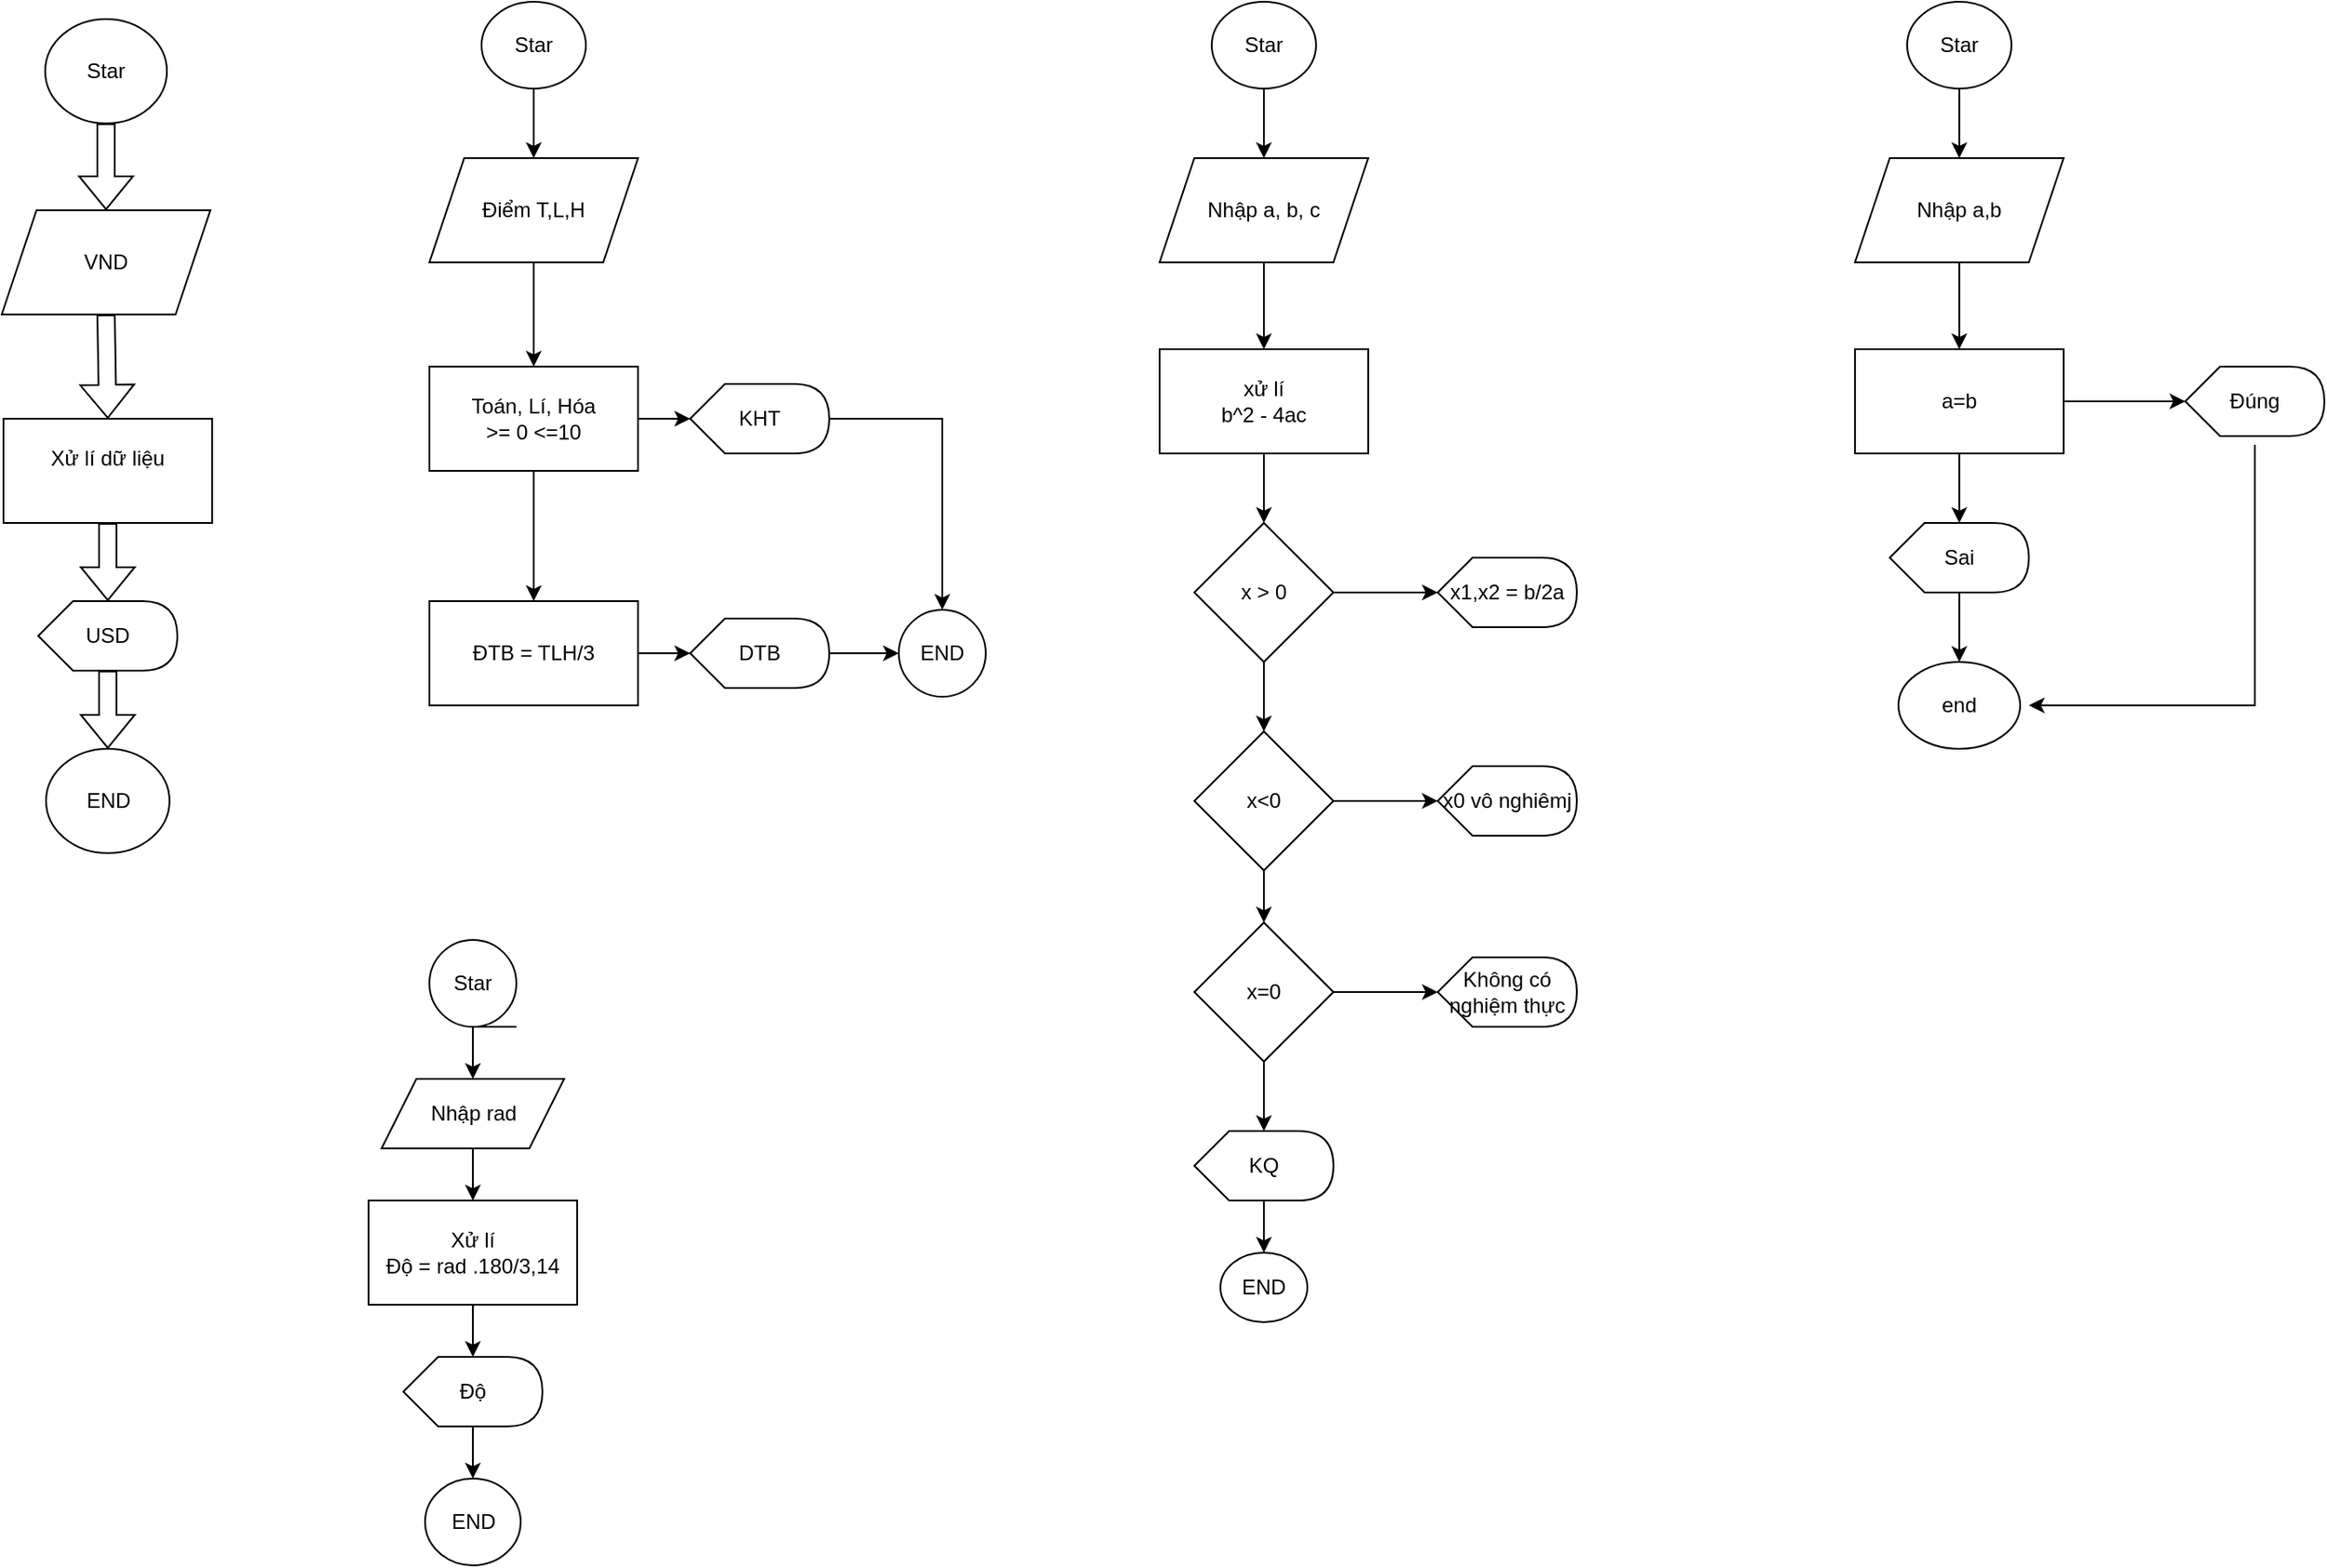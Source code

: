 <mxfile version="24.3.1" type="github">
  <diagram name="Trang-1" id="XFKa_52gvuwrzEPOnGd1">
    <mxGraphModel dx="1134" dy="647" grid="1" gridSize="10" guides="1" tooltips="1" connect="1" arrows="1" fold="1" page="1" pageScale="1" pageWidth="827" pageHeight="1169" math="0" shadow="0">
      <root>
        <mxCell id="0" />
        <mxCell id="1" parent="0" />
        <mxCell id="yzttQER9NTUDGue-5IoW-1" value="Star" style="ellipse;whiteSpace=wrap;html=1;" vertex="1" parent="1">
          <mxGeometry x="319" y="250" width="70" height="60" as="geometry" />
        </mxCell>
        <mxCell id="yzttQER9NTUDGue-5IoW-2" value="VND" style="shape=parallelogram;perimeter=parallelogramPerimeter;whiteSpace=wrap;html=1;fixedSize=1;" vertex="1" parent="1">
          <mxGeometry x="294" y="360" width="120" height="60" as="geometry" />
        </mxCell>
        <mxCell id="yzttQER9NTUDGue-5IoW-4" value="" style="shape=flexArrow;endArrow=classic;html=1;rounded=0;entryX=0.5;entryY=0;entryDx=0;entryDy=0;" edge="1" parent="1" target="yzttQER9NTUDGue-5IoW-2">
          <mxGeometry width="50" height="50" relative="1" as="geometry">
            <mxPoint x="354" y="310" as="sourcePoint" />
            <mxPoint x="460" y="250" as="targetPoint" />
            <Array as="points" />
          </mxGeometry>
        </mxCell>
        <mxCell id="yzttQER9NTUDGue-5IoW-6" value="&lt;div&gt;Xử lí dữ liệu &lt;br&gt;&lt;/div&gt;&lt;div&gt;&lt;br&gt;&lt;/div&gt;" style="rounded=0;whiteSpace=wrap;html=1;" vertex="1" parent="1">
          <mxGeometry x="295" y="480" width="120" height="60" as="geometry" />
        </mxCell>
        <mxCell id="yzttQER9NTUDGue-5IoW-7" value="" style="shape=flexArrow;endArrow=classic;html=1;rounded=0;entryX=0.5;entryY=0;entryDx=0;entryDy=0;exitX=0.5;exitY=1;exitDx=0;exitDy=0;" edge="1" parent="1" source="yzttQER9NTUDGue-5IoW-2" target="yzttQER9NTUDGue-5IoW-6">
          <mxGeometry width="50" height="50" relative="1" as="geometry">
            <mxPoint x="350" y="430" as="sourcePoint" />
            <mxPoint x="450" y="390" as="targetPoint" />
          </mxGeometry>
        </mxCell>
        <mxCell id="yzttQER9NTUDGue-5IoW-11" value="USD" style="shape=display;whiteSpace=wrap;html=1;" vertex="1" parent="1">
          <mxGeometry x="315" y="585" width="80" height="40" as="geometry" />
        </mxCell>
        <mxCell id="yzttQER9NTUDGue-5IoW-12" value="" style="shape=flexArrow;endArrow=classic;html=1;rounded=0;exitX=0.5;exitY=1;exitDx=0;exitDy=0;" edge="1" parent="1" source="yzttQER9NTUDGue-5IoW-6" target="yzttQER9NTUDGue-5IoW-11">
          <mxGeometry width="50" height="50" relative="1" as="geometry">
            <mxPoint x="400" y="440" as="sourcePoint" />
            <mxPoint x="450" y="390" as="targetPoint" />
          </mxGeometry>
        </mxCell>
        <mxCell id="yzttQER9NTUDGue-5IoW-14" value="END" style="ellipse;whiteSpace=wrap;html=1;" vertex="1" parent="1">
          <mxGeometry x="319.5" y="670" width="71" height="60" as="geometry" />
        </mxCell>
        <mxCell id="yzttQER9NTUDGue-5IoW-16" value="" style="shape=flexArrow;endArrow=classic;html=1;rounded=0;exitX=0;exitY=0;exitDx=40;exitDy=40;exitPerimeter=0;entryX=0.5;entryY=0;entryDx=0;entryDy=0;" edge="1" parent="1" source="yzttQER9NTUDGue-5IoW-11" target="yzttQER9NTUDGue-5IoW-14">
          <mxGeometry width="50" height="50" relative="1" as="geometry">
            <mxPoint x="360" y="550" as="sourcePoint" />
            <mxPoint x="410" y="500" as="targetPoint" />
          </mxGeometry>
        </mxCell>
        <mxCell id="yzttQER9NTUDGue-5IoW-19" value="" style="edgeStyle=orthogonalEdgeStyle;rounded=0;orthogonalLoop=1;jettySize=auto;html=1;" edge="1" parent="1" source="yzttQER9NTUDGue-5IoW-17" target="yzttQER9NTUDGue-5IoW-18">
          <mxGeometry relative="1" as="geometry" />
        </mxCell>
        <mxCell id="yzttQER9NTUDGue-5IoW-17" value="Star" style="ellipse;whiteSpace=wrap;html=1;" vertex="1" parent="1">
          <mxGeometry x="570" y="240" width="60" height="50" as="geometry" />
        </mxCell>
        <mxCell id="yzttQER9NTUDGue-5IoW-21" value="" style="edgeStyle=orthogonalEdgeStyle;rounded=0;orthogonalLoop=1;jettySize=auto;html=1;" edge="1" parent="1" source="yzttQER9NTUDGue-5IoW-18" target="yzttQER9NTUDGue-5IoW-20">
          <mxGeometry relative="1" as="geometry" />
        </mxCell>
        <mxCell id="yzttQER9NTUDGue-5IoW-18" value="Điểm T,L,H" style="shape=parallelogram;perimeter=parallelogramPerimeter;whiteSpace=wrap;html=1;fixedSize=1;" vertex="1" parent="1">
          <mxGeometry x="540" y="330" width="120" height="60" as="geometry" />
        </mxCell>
        <mxCell id="yzttQER9NTUDGue-5IoW-24" value="" style="edgeStyle=orthogonalEdgeStyle;rounded=0;orthogonalLoop=1;jettySize=auto;html=1;" edge="1" parent="1" source="yzttQER9NTUDGue-5IoW-20" target="yzttQER9NTUDGue-5IoW-22">
          <mxGeometry relative="1" as="geometry" />
        </mxCell>
        <mxCell id="yzttQER9NTUDGue-5IoW-26" value="" style="edgeStyle=orthogonalEdgeStyle;rounded=0;orthogonalLoop=1;jettySize=auto;html=1;" edge="1" parent="1" source="yzttQER9NTUDGue-5IoW-20" target="yzttQER9NTUDGue-5IoW-25">
          <mxGeometry relative="1" as="geometry" />
        </mxCell>
        <mxCell id="yzttQER9NTUDGue-5IoW-20" value="&lt;div&gt;Toán, Lí, Hóa&lt;/div&gt;&lt;div&gt;&amp;gt;= 0 &amp;lt;=10&lt;br&gt;&lt;/div&gt;" style="whiteSpace=wrap;html=1;" vertex="1" parent="1">
          <mxGeometry x="540" y="450" width="120" height="60" as="geometry" />
        </mxCell>
        <mxCell id="yzttQER9NTUDGue-5IoW-33" value="" style="edgeStyle=orthogonalEdgeStyle;rounded=0;orthogonalLoop=1;jettySize=auto;html=1;entryX=0.5;entryY=0;entryDx=0;entryDy=0;" edge="1" parent="1" source="yzttQER9NTUDGue-5IoW-22" target="yzttQER9NTUDGue-5IoW-29">
          <mxGeometry relative="1" as="geometry">
            <mxPoint x="800" y="480" as="targetPoint" />
          </mxGeometry>
        </mxCell>
        <mxCell id="yzttQER9NTUDGue-5IoW-22" value="KHT" style="shape=display;whiteSpace=wrap;html=1;" vertex="1" parent="1">
          <mxGeometry x="690" y="460" width="80" height="40" as="geometry" />
        </mxCell>
        <mxCell id="yzttQER9NTUDGue-5IoW-28" value="" style="edgeStyle=orthogonalEdgeStyle;rounded=0;orthogonalLoop=1;jettySize=auto;html=1;" edge="1" parent="1" source="yzttQER9NTUDGue-5IoW-25" target="yzttQER9NTUDGue-5IoW-27">
          <mxGeometry relative="1" as="geometry" />
        </mxCell>
        <mxCell id="yzttQER9NTUDGue-5IoW-25" value="&lt;div&gt;ĐTB = TLH/3&lt;/div&gt;" style="whiteSpace=wrap;html=1;" vertex="1" parent="1">
          <mxGeometry x="540" y="585" width="120" height="60" as="geometry" />
        </mxCell>
        <mxCell id="yzttQER9NTUDGue-5IoW-30" value="" style="edgeStyle=orthogonalEdgeStyle;rounded=0;orthogonalLoop=1;jettySize=auto;html=1;" edge="1" parent="1" source="yzttQER9NTUDGue-5IoW-27" target="yzttQER9NTUDGue-5IoW-29">
          <mxGeometry relative="1" as="geometry" />
        </mxCell>
        <mxCell id="yzttQER9NTUDGue-5IoW-27" value="DTB" style="shape=display;whiteSpace=wrap;html=1;" vertex="1" parent="1">
          <mxGeometry x="690" y="595" width="80" height="40" as="geometry" />
        </mxCell>
        <mxCell id="yzttQER9NTUDGue-5IoW-29" value="END" style="ellipse;whiteSpace=wrap;html=1;" vertex="1" parent="1">
          <mxGeometry x="810" y="590" width="50" height="50" as="geometry" />
        </mxCell>
        <mxCell id="yzttQER9NTUDGue-5IoW-36" value="" style="edgeStyle=orthogonalEdgeStyle;rounded=0;orthogonalLoop=1;jettySize=auto;html=1;" edge="1" parent="1" source="yzttQER9NTUDGue-5IoW-34" target="yzttQER9NTUDGue-5IoW-35">
          <mxGeometry relative="1" as="geometry" />
        </mxCell>
        <mxCell id="yzttQER9NTUDGue-5IoW-34" value="Star" style="ellipse;whiteSpace=wrap;html=1;" vertex="1" parent="1">
          <mxGeometry x="990" y="240" width="60" height="50" as="geometry" />
        </mxCell>
        <mxCell id="yzttQER9NTUDGue-5IoW-40" value="" style="edgeStyle=orthogonalEdgeStyle;rounded=0;orthogonalLoop=1;jettySize=auto;html=1;" edge="1" parent="1" source="yzttQER9NTUDGue-5IoW-35" target="yzttQER9NTUDGue-5IoW-39">
          <mxGeometry relative="1" as="geometry" />
        </mxCell>
        <mxCell id="yzttQER9NTUDGue-5IoW-35" value="Nhập a, b, c" style="shape=parallelogram;perimeter=parallelogramPerimeter;whiteSpace=wrap;html=1;fixedSize=1;" vertex="1" parent="1">
          <mxGeometry x="960" y="330" width="120" height="60" as="geometry" />
        </mxCell>
        <mxCell id="yzttQER9NTUDGue-5IoW-42" value="" style="edgeStyle=orthogonalEdgeStyle;rounded=0;orthogonalLoop=1;jettySize=auto;html=1;" edge="1" parent="1" source="yzttQER9NTUDGue-5IoW-39" target="yzttQER9NTUDGue-5IoW-41">
          <mxGeometry relative="1" as="geometry" />
        </mxCell>
        <mxCell id="yzttQER9NTUDGue-5IoW-39" value="&lt;div&gt;xử lí&lt;/div&gt;&lt;div&gt;b^2 - 4ac&lt;br&gt;&lt;/div&gt;" style="whiteSpace=wrap;html=1;" vertex="1" parent="1">
          <mxGeometry x="960" y="440" width="120" height="60" as="geometry" />
        </mxCell>
        <mxCell id="yzttQER9NTUDGue-5IoW-44" value="" style="edgeStyle=orthogonalEdgeStyle;rounded=0;orthogonalLoop=1;jettySize=auto;html=1;" edge="1" parent="1" source="yzttQER9NTUDGue-5IoW-41" target="yzttQER9NTUDGue-5IoW-43">
          <mxGeometry relative="1" as="geometry" />
        </mxCell>
        <mxCell id="yzttQER9NTUDGue-5IoW-46" value="" style="edgeStyle=orthogonalEdgeStyle;rounded=0;orthogonalLoop=1;jettySize=auto;html=1;" edge="1" parent="1" source="yzttQER9NTUDGue-5IoW-41" target="yzttQER9NTUDGue-5IoW-45">
          <mxGeometry relative="1" as="geometry" />
        </mxCell>
        <mxCell id="yzttQER9NTUDGue-5IoW-41" value="x &amp;gt; 0" style="rhombus;whiteSpace=wrap;html=1;" vertex="1" parent="1">
          <mxGeometry x="980" y="540" width="80" height="80" as="geometry" />
        </mxCell>
        <mxCell id="yzttQER9NTUDGue-5IoW-43" value="x1,x2 = b/2a" style="shape=display;whiteSpace=wrap;html=1;" vertex="1" parent="1">
          <mxGeometry x="1120" y="560" width="80" height="40" as="geometry" />
        </mxCell>
        <mxCell id="yzttQER9NTUDGue-5IoW-48" value="" style="edgeStyle=orthogonalEdgeStyle;rounded=0;orthogonalLoop=1;jettySize=auto;html=1;" edge="1" parent="1" source="yzttQER9NTUDGue-5IoW-45" target="yzttQER9NTUDGue-5IoW-47">
          <mxGeometry relative="1" as="geometry" />
        </mxCell>
        <mxCell id="yzttQER9NTUDGue-5IoW-50" value="" style="edgeStyle=orthogonalEdgeStyle;rounded=0;orthogonalLoop=1;jettySize=auto;html=1;" edge="1" parent="1" source="yzttQER9NTUDGue-5IoW-45" target="yzttQER9NTUDGue-5IoW-49">
          <mxGeometry relative="1" as="geometry" />
        </mxCell>
        <mxCell id="yzttQER9NTUDGue-5IoW-45" value="x&amp;lt;0" style="rhombus;whiteSpace=wrap;html=1;" vertex="1" parent="1">
          <mxGeometry x="980" y="660" width="80" height="80" as="geometry" />
        </mxCell>
        <mxCell id="yzttQER9NTUDGue-5IoW-47" value="x0 vô nghiêmj" style="shape=display;whiteSpace=wrap;html=1;" vertex="1" parent="1">
          <mxGeometry x="1120" y="680" width="80" height="40" as="geometry" />
        </mxCell>
        <mxCell id="yzttQER9NTUDGue-5IoW-52" value="" style="edgeStyle=orthogonalEdgeStyle;rounded=0;orthogonalLoop=1;jettySize=auto;html=1;" edge="1" parent="1" source="yzttQER9NTUDGue-5IoW-49" target="yzttQER9NTUDGue-5IoW-51">
          <mxGeometry relative="1" as="geometry" />
        </mxCell>
        <mxCell id="yzttQER9NTUDGue-5IoW-54" value="" style="edgeStyle=orthogonalEdgeStyle;rounded=0;orthogonalLoop=1;jettySize=auto;html=1;" edge="1" parent="1" source="yzttQER9NTUDGue-5IoW-49" target="yzttQER9NTUDGue-5IoW-53">
          <mxGeometry relative="1" as="geometry" />
        </mxCell>
        <mxCell id="yzttQER9NTUDGue-5IoW-49" value="x=0" style="rhombus;whiteSpace=wrap;html=1;" vertex="1" parent="1">
          <mxGeometry x="980" y="770" width="80" height="80" as="geometry" />
        </mxCell>
        <mxCell id="yzttQER9NTUDGue-5IoW-51" value="Không có nghiệm thực" style="shape=display;whiteSpace=wrap;html=1;" vertex="1" parent="1">
          <mxGeometry x="1120" y="790" width="80" height="40" as="geometry" />
        </mxCell>
        <mxCell id="yzttQER9NTUDGue-5IoW-56" value="" style="edgeStyle=orthogonalEdgeStyle;rounded=0;orthogonalLoop=1;jettySize=auto;html=1;" edge="1" parent="1" source="yzttQER9NTUDGue-5IoW-53" target="yzttQER9NTUDGue-5IoW-55">
          <mxGeometry relative="1" as="geometry" />
        </mxCell>
        <mxCell id="yzttQER9NTUDGue-5IoW-53" value="KQ" style="shape=display;whiteSpace=wrap;html=1;" vertex="1" parent="1">
          <mxGeometry x="980" y="890" width="80" height="40" as="geometry" />
        </mxCell>
        <mxCell id="yzttQER9NTUDGue-5IoW-55" value="END" style="ellipse;whiteSpace=wrap;html=1;" vertex="1" parent="1">
          <mxGeometry x="995" y="960" width="50" height="40" as="geometry" />
        </mxCell>
        <mxCell id="yzttQER9NTUDGue-5IoW-59" value="" style="edgeStyle=orthogonalEdgeStyle;rounded=0;orthogonalLoop=1;jettySize=auto;html=1;" edge="1" parent="1" source="yzttQER9NTUDGue-5IoW-57" target="yzttQER9NTUDGue-5IoW-58">
          <mxGeometry relative="1" as="geometry" />
        </mxCell>
        <mxCell id="yzttQER9NTUDGue-5IoW-57" value="Star" style="shape=tapeData;whiteSpace=wrap;html=1;perimeter=ellipsePerimeter;" vertex="1" parent="1">
          <mxGeometry x="540" y="780" width="50" height="50" as="geometry" />
        </mxCell>
        <mxCell id="yzttQER9NTUDGue-5IoW-61" value="" style="edgeStyle=orthogonalEdgeStyle;rounded=0;orthogonalLoop=1;jettySize=auto;html=1;" edge="1" parent="1" source="yzttQER9NTUDGue-5IoW-58" target="yzttQER9NTUDGue-5IoW-60">
          <mxGeometry relative="1" as="geometry" />
        </mxCell>
        <mxCell id="yzttQER9NTUDGue-5IoW-58" value="Nhập rad" style="shape=parallelogram;perimeter=parallelogramPerimeter;whiteSpace=wrap;html=1;fixedSize=1;" vertex="1" parent="1">
          <mxGeometry x="512.5" y="860" width="105" height="40" as="geometry" />
        </mxCell>
        <mxCell id="yzttQER9NTUDGue-5IoW-63" value="" style="edgeStyle=orthogonalEdgeStyle;rounded=0;orthogonalLoop=1;jettySize=auto;html=1;" edge="1" parent="1" source="yzttQER9NTUDGue-5IoW-60" target="yzttQER9NTUDGue-5IoW-62">
          <mxGeometry relative="1" as="geometry" />
        </mxCell>
        <mxCell id="yzttQER9NTUDGue-5IoW-60" value="&lt;div&gt;Xử lí&lt;/div&gt;&lt;div&gt;Độ = rad .180/3,14&lt;br&gt;&lt;/div&gt;" style="whiteSpace=wrap;html=1;" vertex="1" parent="1">
          <mxGeometry x="505" y="930" width="120" height="60" as="geometry" />
        </mxCell>
        <mxCell id="yzttQER9NTUDGue-5IoW-65" value="" style="edgeStyle=orthogonalEdgeStyle;rounded=0;orthogonalLoop=1;jettySize=auto;html=1;" edge="1" parent="1" source="yzttQER9NTUDGue-5IoW-62" target="yzttQER9NTUDGue-5IoW-64">
          <mxGeometry relative="1" as="geometry" />
        </mxCell>
        <mxCell id="yzttQER9NTUDGue-5IoW-62" value="Độ" style="shape=display;whiteSpace=wrap;html=1;" vertex="1" parent="1">
          <mxGeometry x="525" y="1020" width="80" height="40" as="geometry" />
        </mxCell>
        <mxCell id="yzttQER9NTUDGue-5IoW-64" value="END" style="ellipse;whiteSpace=wrap;html=1;" vertex="1" parent="1">
          <mxGeometry x="537.5" y="1090" width="55" height="50" as="geometry" />
        </mxCell>
        <mxCell id="yzttQER9NTUDGue-5IoW-71" value="" style="edgeStyle=orthogonalEdgeStyle;rounded=0;orthogonalLoop=1;jettySize=auto;html=1;" edge="1" parent="1" source="yzttQER9NTUDGue-5IoW-66" target="yzttQER9NTUDGue-5IoW-70">
          <mxGeometry relative="1" as="geometry" />
        </mxCell>
        <mxCell id="yzttQER9NTUDGue-5IoW-66" value="Star" style="ellipse;whiteSpace=wrap;html=1;" vertex="1" parent="1">
          <mxGeometry x="1390" y="240" width="60" height="50" as="geometry" />
        </mxCell>
        <mxCell id="yzttQER9NTUDGue-5IoW-75" value="" style="edgeStyle=orthogonalEdgeStyle;rounded=0;orthogonalLoop=1;jettySize=auto;html=1;" edge="1" parent="1" source="yzttQER9NTUDGue-5IoW-70" target="yzttQER9NTUDGue-5IoW-74">
          <mxGeometry relative="1" as="geometry" />
        </mxCell>
        <mxCell id="yzttQER9NTUDGue-5IoW-70" value="Nhập a,b" style="shape=parallelogram;perimeter=parallelogramPerimeter;whiteSpace=wrap;html=1;fixedSize=1;" vertex="1" parent="1">
          <mxGeometry x="1360" y="330" width="120" height="60" as="geometry" />
        </mxCell>
        <mxCell id="yzttQER9NTUDGue-5IoW-81" value="" style="edgeStyle=orthogonalEdgeStyle;rounded=0;orthogonalLoop=1;jettySize=auto;html=1;" edge="1" parent="1" source="yzttQER9NTUDGue-5IoW-74" target="yzttQER9NTUDGue-5IoW-80">
          <mxGeometry relative="1" as="geometry" />
        </mxCell>
        <mxCell id="yzttQER9NTUDGue-5IoW-82" value="" style="edgeStyle=orthogonalEdgeStyle;rounded=0;orthogonalLoop=1;jettySize=auto;html=1;" edge="1" parent="1" source="yzttQER9NTUDGue-5IoW-74" target="yzttQER9NTUDGue-5IoW-78">
          <mxGeometry relative="1" as="geometry" />
        </mxCell>
        <mxCell id="yzttQER9NTUDGue-5IoW-74" value="a=b" style="whiteSpace=wrap;html=1;" vertex="1" parent="1">
          <mxGeometry x="1360" y="440" width="120" height="60" as="geometry" />
        </mxCell>
        <mxCell id="yzttQER9NTUDGue-5IoW-84" value="" style="edgeStyle=orthogonalEdgeStyle;rounded=0;orthogonalLoop=1;jettySize=auto;html=1;" edge="1" parent="1" source="yzttQER9NTUDGue-5IoW-78" target="yzttQER9NTUDGue-5IoW-83">
          <mxGeometry relative="1" as="geometry" />
        </mxCell>
        <mxCell id="yzttQER9NTUDGue-5IoW-78" value="Sai" style="shape=display;whiteSpace=wrap;html=1;" vertex="1" parent="1">
          <mxGeometry x="1380" y="540" width="80" height="40" as="geometry" />
        </mxCell>
        <mxCell id="yzttQER9NTUDGue-5IoW-85" style="edgeStyle=orthogonalEdgeStyle;rounded=0;orthogonalLoop=1;jettySize=auto;html=1;" edge="1" parent="1">
          <mxGeometry relative="1" as="geometry">
            <mxPoint x="1590" y="495" as="sourcePoint" />
            <mxPoint x="1460" y="645" as="targetPoint" />
            <Array as="points">
              <mxPoint x="1590" y="645" />
            </Array>
          </mxGeometry>
        </mxCell>
        <mxCell id="yzttQER9NTUDGue-5IoW-80" value="Đúng" style="shape=display;whiteSpace=wrap;html=1;" vertex="1" parent="1">
          <mxGeometry x="1550" y="450" width="80" height="40" as="geometry" />
        </mxCell>
        <mxCell id="yzttQER9NTUDGue-5IoW-83" value="end" style="ellipse;whiteSpace=wrap;html=1;" vertex="1" parent="1">
          <mxGeometry x="1385" y="620" width="70" height="50" as="geometry" />
        </mxCell>
      </root>
    </mxGraphModel>
  </diagram>
</mxfile>
